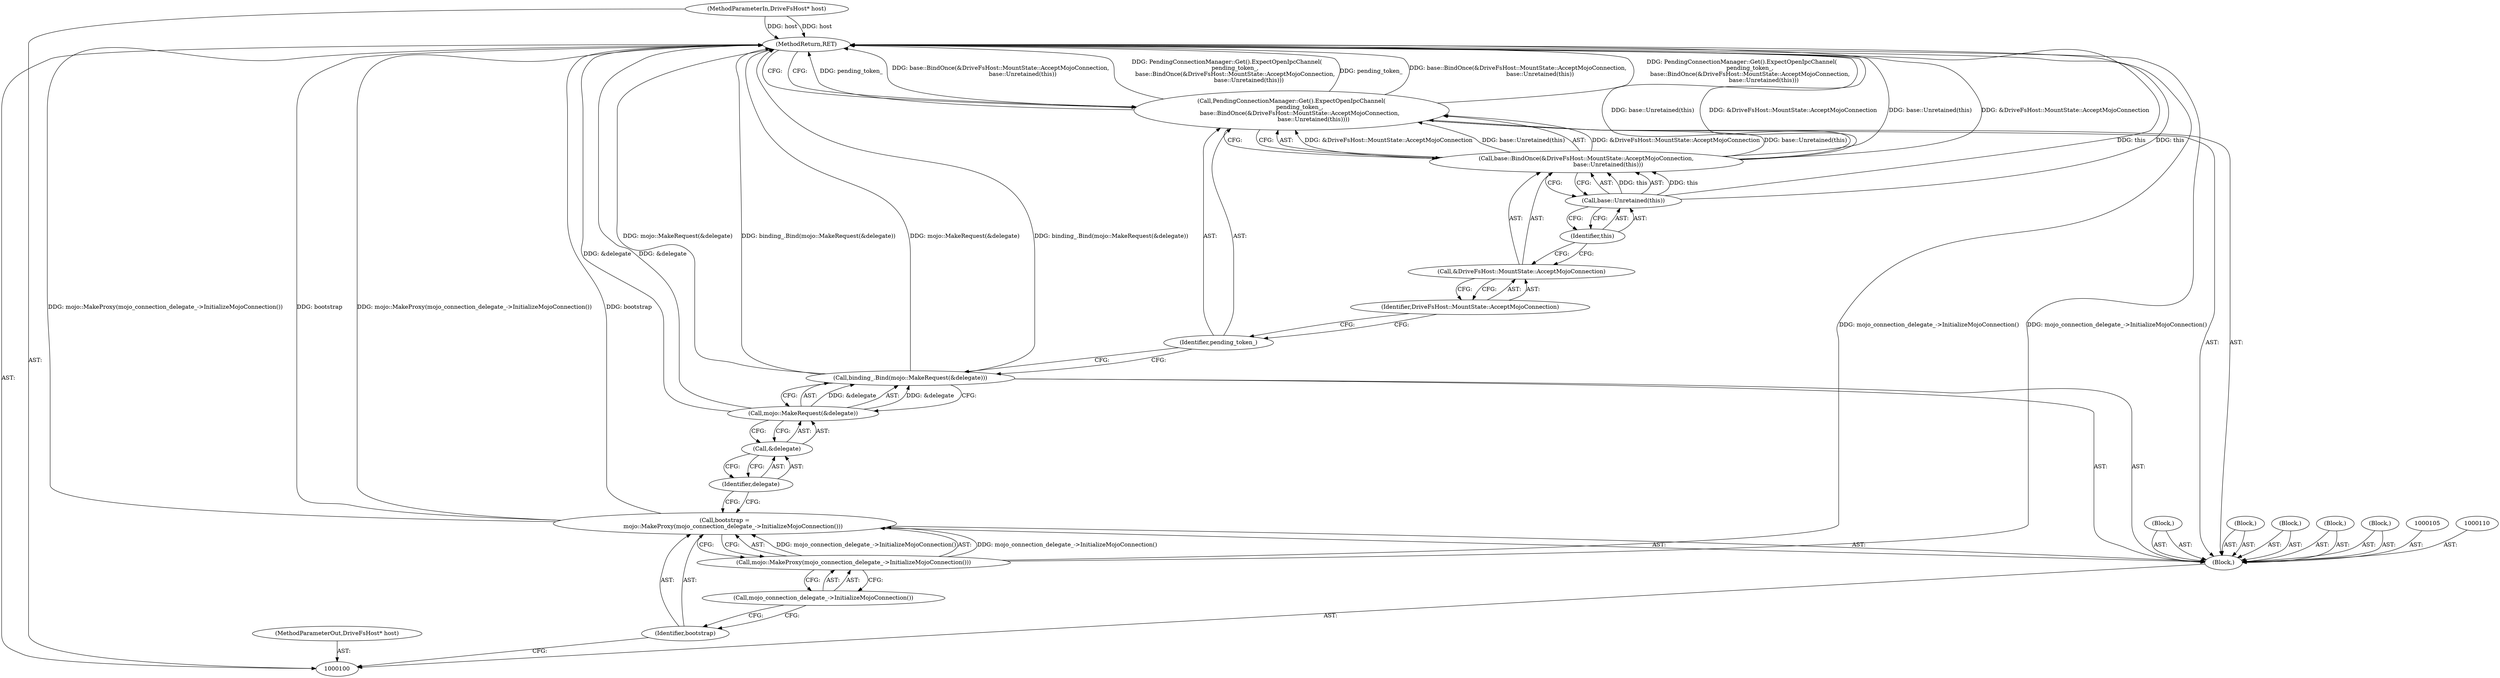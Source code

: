 digraph "0_Chrome_7e995b26a5a503adefc0ad40435f7e16a45434c2_0" {
"1000125" [label="(MethodReturn,RET)"];
"1000101" [label="(MethodParameterIn,DriveFsHost* host)"];
"1000171" [label="(MethodParameterOut,DriveFsHost* host)"];
"1000106" [label="(Call,bootstrap =\n         mojo::MakeProxy(mojo_connection_delegate_->InitializeMojoConnection()))"];
"1000107" [label="(Identifier,bootstrap)"];
"1000109" [label="(Call,mojo_connection_delegate_->InitializeMojoConnection())"];
"1000108" [label="(Call,mojo::MakeProxy(mojo_connection_delegate_->InitializeMojoConnection()))"];
"1000112" [label="(Call,mojo::MakeRequest(&delegate))"];
"1000113" [label="(Call,&delegate)"];
"1000114" [label="(Identifier,delegate)"];
"1000111" [label="(Call,binding_.Bind(mojo::MakeRequest(&delegate)))"];
"1000115" [label="(Block,)"];
"1000116" [label="(Call,PendingConnectionManager::Get().ExpectOpenIpcChannel(\n         pending_token_,\n         base::BindOnce(&DriveFsHost::MountState::AcceptMojoConnection,\n                        base::Unretained(this))))"];
"1000117" [label="(Identifier,pending_token_)"];
"1000119" [label="(Call,&DriveFsHost::MountState::AcceptMojoConnection)"];
"1000120" [label="(Identifier,DriveFsHost::MountState::AcceptMojoConnection)"];
"1000118" [label="(Call,base::BindOnce(&DriveFsHost::MountState::AcceptMojoConnection,\n                        base::Unretained(this)))"];
"1000121" [label="(Call,base::Unretained(this))"];
"1000122" [label="(Identifier,this)"];
"1000123" [label="(Block,)"];
"1000124" [label="(Block,)"];
"1000102" [label="(Block,)"];
"1000103" [label="(Block,)"];
"1000104" [label="(Block,)"];
"1000125" -> "1000100"  [label="AST: "];
"1000125" -> "1000116"  [label="CFG: "];
"1000116" -> "1000125"  [label="DDG: pending_token_"];
"1000116" -> "1000125"  [label="DDG: base::BindOnce(&DriveFsHost::MountState::AcceptMojoConnection,\n                        base::Unretained(this))"];
"1000116" -> "1000125"  [label="DDG: PendingConnectionManager::Get().ExpectOpenIpcChannel(\n         pending_token_,\n         base::BindOnce(&DriveFsHost::MountState::AcceptMojoConnection,\n                        base::Unretained(this)))"];
"1000106" -> "1000125"  [label="DDG: mojo::MakeProxy(mojo_connection_delegate_->InitializeMojoConnection())"];
"1000106" -> "1000125"  [label="DDG: bootstrap"];
"1000118" -> "1000125"  [label="DDG: base::Unretained(this)"];
"1000118" -> "1000125"  [label="DDG: &DriveFsHost::MountState::AcceptMojoConnection"];
"1000111" -> "1000125"  [label="DDG: mojo::MakeRequest(&delegate)"];
"1000111" -> "1000125"  [label="DDG: binding_.Bind(mojo::MakeRequest(&delegate))"];
"1000121" -> "1000125"  [label="DDG: this"];
"1000112" -> "1000125"  [label="DDG: &delegate"];
"1000101" -> "1000125"  [label="DDG: host"];
"1000108" -> "1000125"  [label="DDG: mojo_connection_delegate_->InitializeMojoConnection()"];
"1000101" -> "1000100"  [label="AST: "];
"1000101" -> "1000125"  [label="DDG: host"];
"1000171" -> "1000100"  [label="AST: "];
"1000106" -> "1000102"  [label="AST: "];
"1000106" -> "1000108"  [label="CFG: "];
"1000107" -> "1000106"  [label="AST: "];
"1000108" -> "1000106"  [label="AST: "];
"1000114" -> "1000106"  [label="CFG: "];
"1000106" -> "1000125"  [label="DDG: mojo::MakeProxy(mojo_connection_delegate_->InitializeMojoConnection())"];
"1000106" -> "1000125"  [label="DDG: bootstrap"];
"1000108" -> "1000106"  [label="DDG: mojo_connection_delegate_->InitializeMojoConnection()"];
"1000107" -> "1000106"  [label="AST: "];
"1000107" -> "1000100"  [label="CFG: "];
"1000109" -> "1000107"  [label="CFG: "];
"1000109" -> "1000108"  [label="AST: "];
"1000109" -> "1000107"  [label="CFG: "];
"1000108" -> "1000109"  [label="CFG: "];
"1000108" -> "1000106"  [label="AST: "];
"1000108" -> "1000109"  [label="CFG: "];
"1000109" -> "1000108"  [label="AST: "];
"1000106" -> "1000108"  [label="CFG: "];
"1000108" -> "1000125"  [label="DDG: mojo_connection_delegate_->InitializeMojoConnection()"];
"1000108" -> "1000106"  [label="DDG: mojo_connection_delegate_->InitializeMojoConnection()"];
"1000112" -> "1000111"  [label="AST: "];
"1000112" -> "1000113"  [label="CFG: "];
"1000113" -> "1000112"  [label="AST: "];
"1000111" -> "1000112"  [label="CFG: "];
"1000112" -> "1000125"  [label="DDG: &delegate"];
"1000112" -> "1000111"  [label="DDG: &delegate"];
"1000113" -> "1000112"  [label="AST: "];
"1000113" -> "1000114"  [label="CFG: "];
"1000114" -> "1000113"  [label="AST: "];
"1000112" -> "1000113"  [label="CFG: "];
"1000114" -> "1000113"  [label="AST: "];
"1000114" -> "1000106"  [label="CFG: "];
"1000113" -> "1000114"  [label="CFG: "];
"1000111" -> "1000102"  [label="AST: "];
"1000111" -> "1000112"  [label="CFG: "];
"1000112" -> "1000111"  [label="AST: "];
"1000117" -> "1000111"  [label="CFG: "];
"1000111" -> "1000125"  [label="DDG: mojo::MakeRequest(&delegate)"];
"1000111" -> "1000125"  [label="DDG: binding_.Bind(mojo::MakeRequest(&delegate))"];
"1000112" -> "1000111"  [label="DDG: &delegate"];
"1000115" -> "1000102"  [label="AST: "];
"1000116" -> "1000102"  [label="AST: "];
"1000116" -> "1000118"  [label="CFG: "];
"1000117" -> "1000116"  [label="AST: "];
"1000118" -> "1000116"  [label="AST: "];
"1000125" -> "1000116"  [label="CFG: "];
"1000116" -> "1000125"  [label="DDG: pending_token_"];
"1000116" -> "1000125"  [label="DDG: base::BindOnce(&DriveFsHost::MountState::AcceptMojoConnection,\n                        base::Unretained(this))"];
"1000116" -> "1000125"  [label="DDG: PendingConnectionManager::Get().ExpectOpenIpcChannel(\n         pending_token_,\n         base::BindOnce(&DriveFsHost::MountState::AcceptMojoConnection,\n                        base::Unretained(this)))"];
"1000118" -> "1000116"  [label="DDG: &DriveFsHost::MountState::AcceptMojoConnection"];
"1000118" -> "1000116"  [label="DDG: base::Unretained(this)"];
"1000117" -> "1000116"  [label="AST: "];
"1000117" -> "1000111"  [label="CFG: "];
"1000120" -> "1000117"  [label="CFG: "];
"1000119" -> "1000118"  [label="AST: "];
"1000119" -> "1000120"  [label="CFG: "];
"1000120" -> "1000119"  [label="AST: "];
"1000122" -> "1000119"  [label="CFG: "];
"1000120" -> "1000119"  [label="AST: "];
"1000120" -> "1000117"  [label="CFG: "];
"1000119" -> "1000120"  [label="CFG: "];
"1000118" -> "1000116"  [label="AST: "];
"1000118" -> "1000121"  [label="CFG: "];
"1000119" -> "1000118"  [label="AST: "];
"1000121" -> "1000118"  [label="AST: "];
"1000116" -> "1000118"  [label="CFG: "];
"1000118" -> "1000125"  [label="DDG: base::Unretained(this)"];
"1000118" -> "1000125"  [label="DDG: &DriveFsHost::MountState::AcceptMojoConnection"];
"1000118" -> "1000116"  [label="DDG: &DriveFsHost::MountState::AcceptMojoConnection"];
"1000118" -> "1000116"  [label="DDG: base::Unretained(this)"];
"1000121" -> "1000118"  [label="DDG: this"];
"1000121" -> "1000118"  [label="AST: "];
"1000121" -> "1000122"  [label="CFG: "];
"1000122" -> "1000121"  [label="AST: "];
"1000118" -> "1000121"  [label="CFG: "];
"1000121" -> "1000125"  [label="DDG: this"];
"1000121" -> "1000118"  [label="DDG: this"];
"1000122" -> "1000121"  [label="AST: "];
"1000122" -> "1000119"  [label="CFG: "];
"1000121" -> "1000122"  [label="CFG: "];
"1000123" -> "1000102"  [label="AST: "];
"1000124" -> "1000102"  [label="AST: "];
"1000102" -> "1000100"  [label="AST: "];
"1000103" -> "1000102"  [label="AST: "];
"1000104" -> "1000102"  [label="AST: "];
"1000105" -> "1000102"  [label="AST: "];
"1000106" -> "1000102"  [label="AST: "];
"1000110" -> "1000102"  [label="AST: "];
"1000111" -> "1000102"  [label="AST: "];
"1000115" -> "1000102"  [label="AST: "];
"1000116" -> "1000102"  [label="AST: "];
"1000123" -> "1000102"  [label="AST: "];
"1000124" -> "1000102"  [label="AST: "];
"1000103" -> "1000102"  [label="AST: "];
"1000104" -> "1000102"  [label="AST: "];
}
